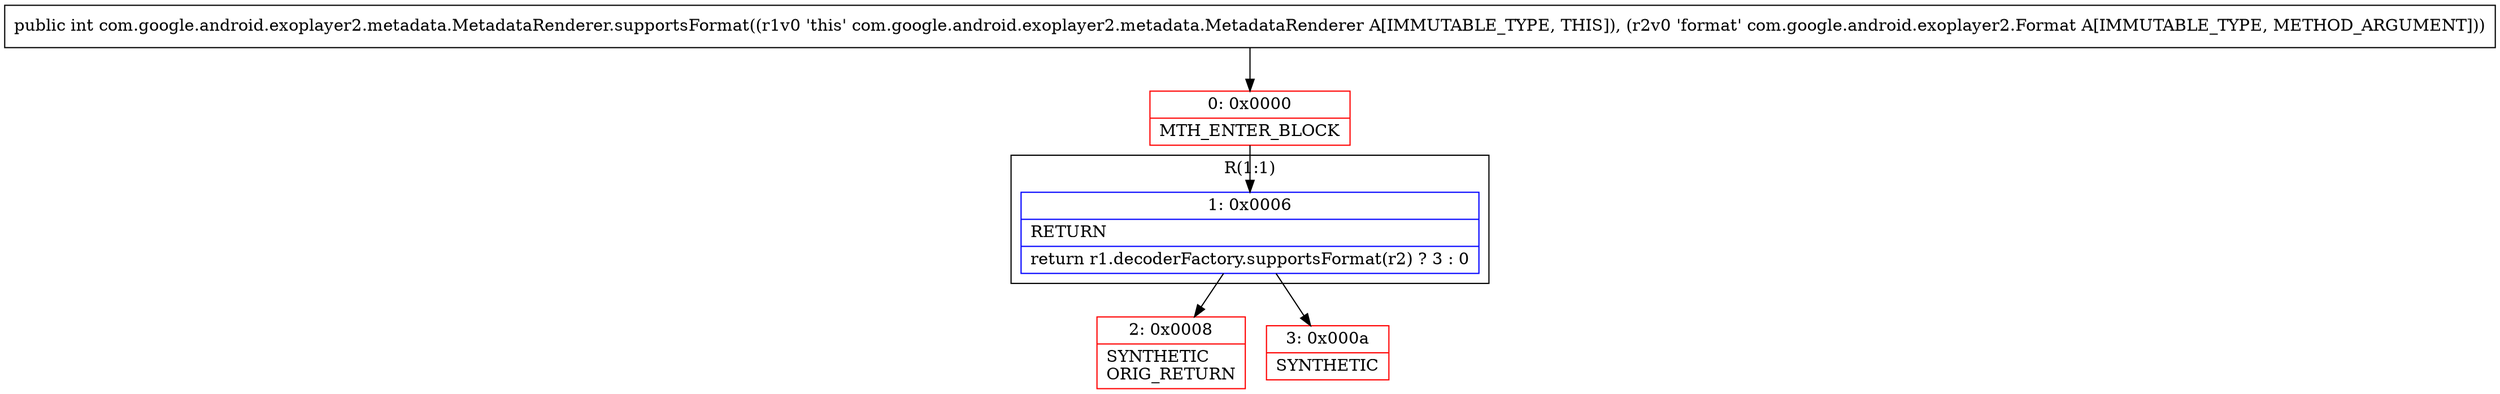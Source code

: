 digraph "CFG forcom.google.android.exoplayer2.metadata.MetadataRenderer.supportsFormat(Lcom\/google\/android\/exoplayer2\/Format;)I" {
subgraph cluster_Region_1086977368 {
label = "R(1:1)";
node [shape=record,color=blue];
Node_1 [shape=record,label="{1\:\ 0x0006|RETURN\l|return r1.decoderFactory.supportsFormat(r2) ? 3 : 0\l}"];
}
Node_0 [shape=record,color=red,label="{0\:\ 0x0000|MTH_ENTER_BLOCK\l}"];
Node_2 [shape=record,color=red,label="{2\:\ 0x0008|SYNTHETIC\lORIG_RETURN\l}"];
Node_3 [shape=record,color=red,label="{3\:\ 0x000a|SYNTHETIC\l}"];
MethodNode[shape=record,label="{public int com.google.android.exoplayer2.metadata.MetadataRenderer.supportsFormat((r1v0 'this' com.google.android.exoplayer2.metadata.MetadataRenderer A[IMMUTABLE_TYPE, THIS]), (r2v0 'format' com.google.android.exoplayer2.Format A[IMMUTABLE_TYPE, METHOD_ARGUMENT])) }"];
MethodNode -> Node_0;
Node_1 -> Node_2;
Node_1 -> Node_3;
Node_0 -> Node_1;
}

